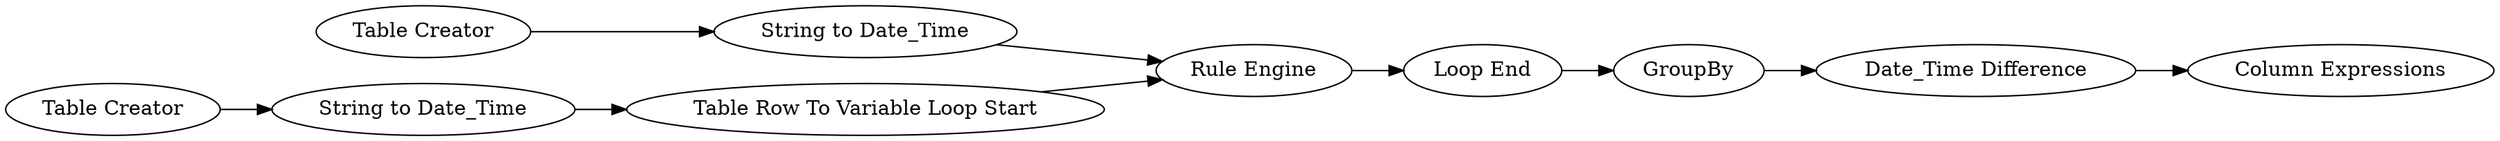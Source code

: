 digraph {
	9 -> 8
	1 -> 4
	7 -> 16
	10 -> 9
	2 -> 10
	4 -> 8
	11 -> 14
	8 -> 11
	14 -> 7
	16 [label="Column Expressions"]
	1 [label="Table Creator"]
	7 [label="Date_Time Difference"]
	9 [label="Table Row To Variable Loop Start"]
	11 [label="Loop End"]
	4 [label="String to Date_Time"]
	8 [label="Rule Engine"]
	14 [label=GroupBy]
	2 [label="Table Creator"]
	10 [label="String to Date_Time"]
	rankdir=LR
}
